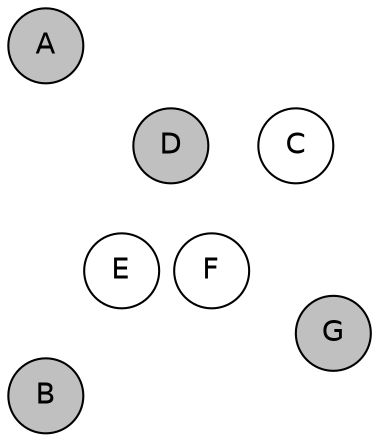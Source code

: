 
graph {

layout = circo;
mindist = .1

node [shape = circle, fontname = Helvetica, margin = 0, style = filled]
edge [style=invis]

subgraph 1 {
	E -- F -- F# -- G -- G# -- A -- A# -- B -- C -- C# -- D -- D# -- E
}

C [fillcolor = white];
C# [fillcolor = white];
D [fillcolor = gray];
D# [fillcolor = gray];
E [fillcolor = white];
F [fillcolor = white];
F# [fillcolor = cadetblue1];
G [fillcolor = gray];
G# [fillcolor = white];
A [fillcolor = gray];
A# [fillcolor = white];
B [fillcolor = gray];
}
